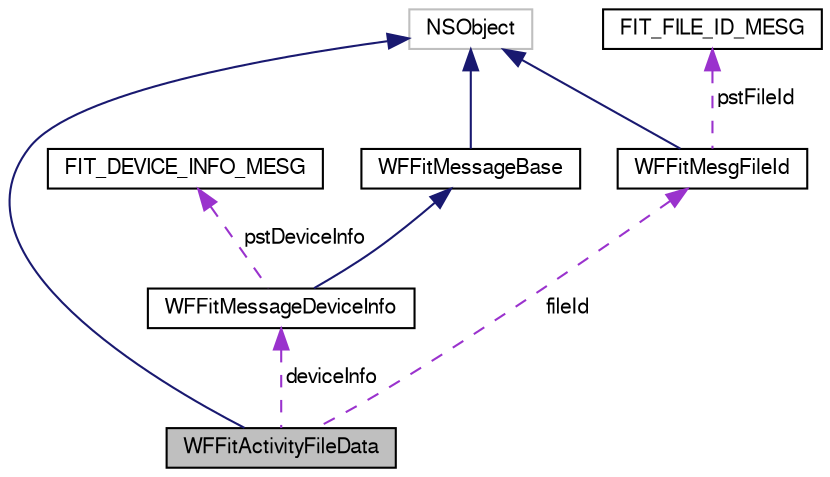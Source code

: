 digraph "WFFitActivityFileData"
{
  edge [fontname="FreeSans",fontsize="10",labelfontname="FreeSans",labelfontsize="10"];
  node [fontname="FreeSans",fontsize="10",shape=record];
  Node1 [label="WFFitActivityFileData",height=0.2,width=0.4,color="black", fillcolor="grey75", style="filled", fontcolor="black"];
  Node2 -> Node1 [dir="back",color="midnightblue",fontsize="10",style="solid",fontname="FreeSans"];
  Node2 [label="NSObject",height=0.2,width=0.4,color="grey75", fillcolor="white", style="filled"];
  Node3 -> Node1 [dir="back",color="darkorchid3",fontsize="10",style="dashed",label=" deviceInfo" ,fontname="FreeSans"];
  Node3 [label="WFFitMessageDeviceInfo",height=0.2,width=0.4,color="black", fillcolor="white", style="filled",URL="$interface_w_f_fit_message_device_info.html",tooltip="Represents a device info record from a fitness device FIT file. "];
  Node4 -> Node3 [dir="back",color="midnightblue",fontsize="10",style="solid",fontname="FreeSans"];
  Node4 [label="WFFitMessageBase",height=0.2,width=0.4,color="black", fillcolor="white", style="filled",URL="$interface_w_f_fit_message_base.html",tooltip="Represents a single record in a FIT file system. "];
  Node2 -> Node4 [dir="back",color="midnightblue",fontsize="10",style="solid",fontname="FreeSans"];
  Node5 -> Node3 [dir="back",color="darkorchid3",fontsize="10",style="dashed",label=" pstDeviceInfo" ,fontname="FreeSans"];
  Node5 [label="FIT_DEVICE_INFO_MESG",height=0.2,width=0.4,color="black", fillcolor="white", style="filled",URL="$struct_f_i_t___d_e_v_i_c_e___i_n_f_o___m_e_s_g.html"];
  Node6 -> Node1 [dir="back",color="darkorchid3",fontsize="10",style="dashed",label=" fileId" ,fontname="FreeSans"];
  Node6 [label="WFFitMesgFileId",height=0.2,width=0.4,color="black", fillcolor="white", style="filled",URL="$interface_w_f_fit_mesg_file_id.html",tooltip="Represents the File ID record from a FIT file. "];
  Node2 -> Node6 [dir="back",color="midnightblue",fontsize="10",style="solid",fontname="FreeSans"];
  Node7 -> Node6 [dir="back",color="darkorchid3",fontsize="10",style="dashed",label=" pstFileId" ,fontname="FreeSans"];
  Node7 [label="FIT_FILE_ID_MESG",height=0.2,width=0.4,color="black", fillcolor="white", style="filled",URL="$struct_f_i_t___f_i_l_e___i_d___m_e_s_g.html"];
}
